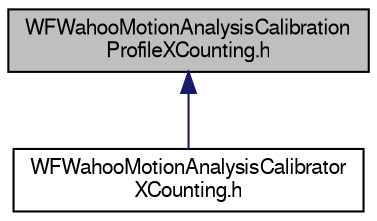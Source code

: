 digraph "WFWahooMotionAnalysisCalibrationProfileXCounting.h"
{
  edge [fontname="FreeSans",fontsize="10",labelfontname="FreeSans",labelfontsize="10"];
  node [fontname="FreeSans",fontsize="10",shape=record];
  Node1 [label="WFWahooMotionAnalysisCalibration\lProfileXCounting.h",height=0.2,width=0.4,color="black", fillcolor="grey75", style="filled", fontcolor="black"];
  Node1 -> Node2 [dir="back",color="midnightblue",fontsize="10",style="solid",fontname="FreeSans"];
  Node2 [label="WFWahooMotionAnalysisCalibrator\lXCounting.h",height=0.2,width=0.4,color="black", fillcolor="white", style="filled",URL="$_w_f_wahoo_motion_analysis_calibrator_x_counting_8h.html"];
}
